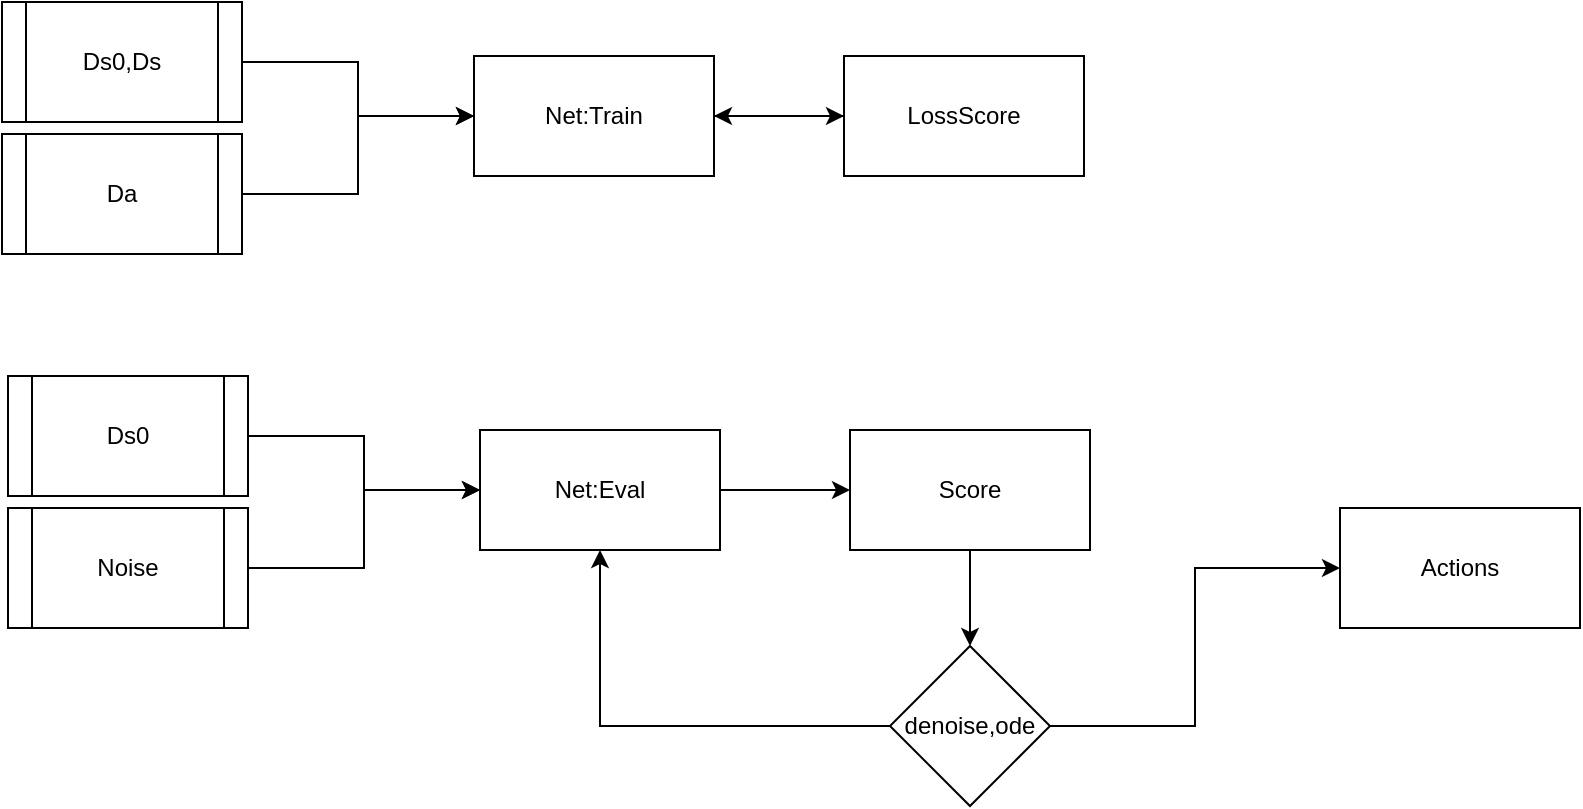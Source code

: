 <mxfile version="24.7.16">
  <diagram name="第 1 页" id="N1KNKgnviEIpcnip5-li">
    <mxGraphModel dx="1834" dy="1538" grid="0" gridSize="10" guides="1" tooltips="1" connect="1" arrows="1" fold="1" page="0" pageScale="1" pageWidth="827" pageHeight="1169" math="0" shadow="0">
      <root>
        <mxCell id="0" />
        <mxCell id="1" parent="0" />
        <mxCell id="DJuS9vDelUrMUvVU49_g-10" style="edgeStyle=orthogonalEdgeStyle;rounded=0;orthogonalLoop=1;jettySize=auto;html=1;exitX=1;exitY=0.5;exitDx=0;exitDy=0;entryX=0;entryY=0.5;entryDx=0;entryDy=0;" edge="1" parent="1" source="DJuS9vDelUrMUvVU49_g-1" target="DJuS9vDelUrMUvVU49_g-9">
          <mxGeometry relative="1" as="geometry" />
        </mxCell>
        <mxCell id="DJuS9vDelUrMUvVU49_g-1" value="Net:Train" style="rounded=0;whiteSpace=wrap;html=1;" vertex="1" parent="1">
          <mxGeometry x="63" y="-583" width="120" height="60" as="geometry" />
        </mxCell>
        <mxCell id="DJuS9vDelUrMUvVU49_g-4" style="edgeStyle=orthogonalEdgeStyle;rounded=0;orthogonalLoop=1;jettySize=auto;html=1;exitX=1;exitY=0.5;exitDx=0;exitDy=0;entryX=0;entryY=0.5;entryDx=0;entryDy=0;" edge="1" parent="1" source="DJuS9vDelUrMUvVU49_g-2" target="DJuS9vDelUrMUvVU49_g-1">
          <mxGeometry relative="1" as="geometry" />
        </mxCell>
        <mxCell id="DJuS9vDelUrMUvVU49_g-2" value="Ds0,Ds" style="shape=process;whiteSpace=wrap;html=1;backgroundOutline=1;" vertex="1" parent="1">
          <mxGeometry x="-173" y="-610" width="120" height="60" as="geometry" />
        </mxCell>
        <mxCell id="DJuS9vDelUrMUvVU49_g-8" style="edgeStyle=orthogonalEdgeStyle;rounded=0;orthogonalLoop=1;jettySize=auto;html=1;exitX=1;exitY=0.5;exitDx=0;exitDy=0;entryX=0;entryY=0.5;entryDx=0;entryDy=0;" edge="1" parent="1" source="DJuS9vDelUrMUvVU49_g-3" target="DJuS9vDelUrMUvVU49_g-1">
          <mxGeometry relative="1" as="geometry" />
        </mxCell>
        <mxCell id="DJuS9vDelUrMUvVU49_g-3" value="Da" style="shape=process;whiteSpace=wrap;html=1;backgroundOutline=1;" vertex="1" parent="1">
          <mxGeometry x="-173" y="-544" width="120" height="60" as="geometry" />
        </mxCell>
        <mxCell id="DJuS9vDelUrMUvVU49_g-11" style="edgeStyle=orthogonalEdgeStyle;rounded=0;orthogonalLoop=1;jettySize=auto;html=1;entryX=1;entryY=0.5;entryDx=0;entryDy=0;" edge="1" parent="1" source="DJuS9vDelUrMUvVU49_g-9" target="DJuS9vDelUrMUvVU49_g-1">
          <mxGeometry relative="1" as="geometry" />
        </mxCell>
        <mxCell id="DJuS9vDelUrMUvVU49_g-9" value="LossScore" style="rounded=0;whiteSpace=wrap;html=1;" vertex="1" parent="1">
          <mxGeometry x="248" y="-583" width="120" height="60" as="geometry" />
        </mxCell>
        <mxCell id="DJuS9vDelUrMUvVU49_g-12" style="edgeStyle=orthogonalEdgeStyle;rounded=0;orthogonalLoop=1;jettySize=auto;html=1;exitX=1;exitY=0.5;exitDx=0;exitDy=0;entryX=0;entryY=0.5;entryDx=0;entryDy=0;" edge="1" parent="1" source="DJuS9vDelUrMUvVU49_g-13" target="DJuS9vDelUrMUvVU49_g-19">
          <mxGeometry relative="1" as="geometry" />
        </mxCell>
        <mxCell id="DJuS9vDelUrMUvVU49_g-13" value="Net:Eval" style="rounded=0;whiteSpace=wrap;html=1;" vertex="1" parent="1">
          <mxGeometry x="66" y="-396" width="120" height="60" as="geometry" />
        </mxCell>
        <mxCell id="DJuS9vDelUrMUvVU49_g-14" style="edgeStyle=orthogonalEdgeStyle;rounded=0;orthogonalLoop=1;jettySize=auto;html=1;exitX=1;exitY=0.5;exitDx=0;exitDy=0;entryX=0;entryY=0.5;entryDx=0;entryDy=0;" edge="1" parent="1" source="DJuS9vDelUrMUvVU49_g-15" target="DJuS9vDelUrMUvVU49_g-13">
          <mxGeometry relative="1" as="geometry" />
        </mxCell>
        <mxCell id="DJuS9vDelUrMUvVU49_g-15" value="Ds0" style="shape=process;whiteSpace=wrap;html=1;backgroundOutline=1;" vertex="1" parent="1">
          <mxGeometry x="-170" y="-423" width="120" height="60" as="geometry" />
        </mxCell>
        <mxCell id="DJuS9vDelUrMUvVU49_g-16" style="edgeStyle=orthogonalEdgeStyle;rounded=0;orthogonalLoop=1;jettySize=auto;html=1;exitX=1;exitY=0.5;exitDx=0;exitDy=0;entryX=0;entryY=0.5;entryDx=0;entryDy=0;" edge="1" parent="1" source="DJuS9vDelUrMUvVU49_g-17" target="DJuS9vDelUrMUvVU49_g-13">
          <mxGeometry relative="1" as="geometry" />
        </mxCell>
        <mxCell id="DJuS9vDelUrMUvVU49_g-17" value="Noise" style="shape=process;whiteSpace=wrap;html=1;backgroundOutline=1;" vertex="1" parent="1">
          <mxGeometry x="-170" y="-357" width="120" height="60" as="geometry" />
        </mxCell>
        <mxCell id="DJuS9vDelUrMUvVU49_g-23" style="edgeStyle=orthogonalEdgeStyle;rounded=0;orthogonalLoop=1;jettySize=auto;html=1;exitX=0.5;exitY=1;exitDx=0;exitDy=0;entryX=0.5;entryY=0;entryDx=0;entryDy=0;" edge="1" parent="1" source="DJuS9vDelUrMUvVU49_g-19" target="DJuS9vDelUrMUvVU49_g-21">
          <mxGeometry relative="1" as="geometry" />
        </mxCell>
        <mxCell id="DJuS9vDelUrMUvVU49_g-19" value="Score" style="rounded=0;whiteSpace=wrap;html=1;" vertex="1" parent="1">
          <mxGeometry x="251" y="-396" width="120" height="60" as="geometry" />
        </mxCell>
        <mxCell id="DJuS9vDelUrMUvVU49_g-24" style="edgeStyle=orthogonalEdgeStyle;rounded=0;orthogonalLoop=1;jettySize=auto;html=1;entryX=0.5;entryY=1;entryDx=0;entryDy=0;" edge="1" parent="1" source="DJuS9vDelUrMUvVU49_g-21" target="DJuS9vDelUrMUvVU49_g-13">
          <mxGeometry relative="1" as="geometry" />
        </mxCell>
        <mxCell id="DJuS9vDelUrMUvVU49_g-26" style="edgeStyle=orthogonalEdgeStyle;rounded=0;orthogonalLoop=1;jettySize=auto;html=1;exitX=1;exitY=0.5;exitDx=0;exitDy=0;entryX=0;entryY=0.5;entryDx=0;entryDy=0;" edge="1" parent="1" source="DJuS9vDelUrMUvVU49_g-21" target="DJuS9vDelUrMUvVU49_g-25">
          <mxGeometry relative="1" as="geometry" />
        </mxCell>
        <mxCell id="DJuS9vDelUrMUvVU49_g-21" value="denoise,ode" style="rhombus;whiteSpace=wrap;html=1;" vertex="1" parent="1">
          <mxGeometry x="271" y="-288" width="80" height="80" as="geometry" />
        </mxCell>
        <mxCell id="DJuS9vDelUrMUvVU49_g-25" value="Actions" style="rounded=0;whiteSpace=wrap;html=1;" vertex="1" parent="1">
          <mxGeometry x="496" y="-357" width="120" height="60" as="geometry" />
        </mxCell>
      </root>
    </mxGraphModel>
  </diagram>
</mxfile>
